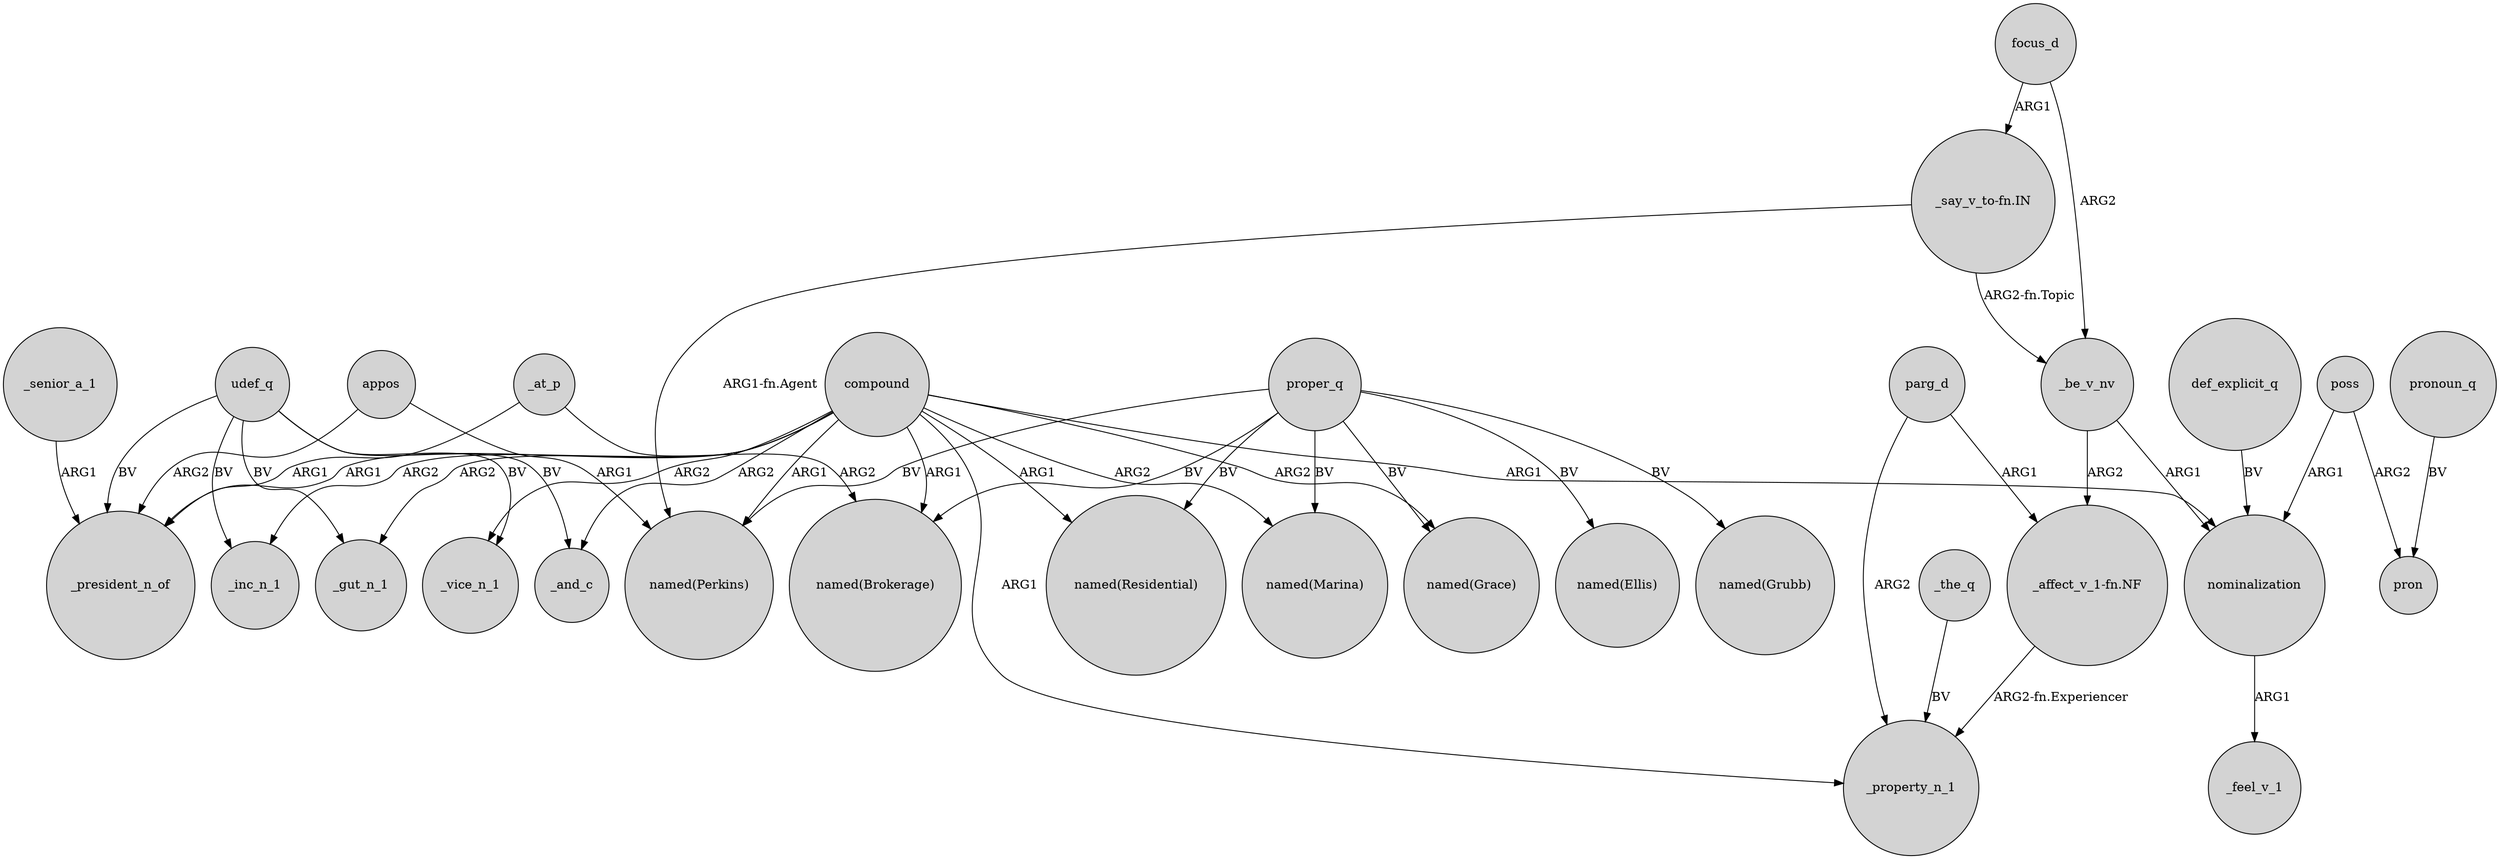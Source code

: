 digraph {
	node [shape=circle style=filled]
	compound -> _gut_n_1 [label=ARG2]
	compound -> _property_n_1 [label=ARG1]
	compound -> _vice_n_1 [label=ARG2]
	compound -> "named(Residential)" [label=ARG1]
	proper_q -> "named(Grubb)" [label=BV]
	udef_q -> _inc_n_1 [label=BV]
	proper_q -> "named(Brokerage)" [label=BV]
	poss -> pron [label=ARG2]
	_be_v_nv -> "_affect_v_1-fn.NF" [label=ARG2]
	"_say_v_to-fn.IN" -> "named(Perkins)" [label="ARG1-fn.Agent"]
	_senior_a_1 -> _president_n_of [label=ARG1]
	udef_q -> _gut_n_1 [label=BV]
	udef_q -> _vice_n_1 [label=BV]
	proper_q -> "named(Perkins)" [label=BV]
	poss -> nominalization [label=ARG1]
	proper_q -> "named(Marina)" [label=BV]
	proper_q -> "named(Grace)" [label=BV]
	parg_d -> _property_n_1 [label=ARG2]
	appos -> _president_n_of [label=ARG2]
	"_affect_v_1-fn.NF" -> _property_n_1 [label="ARG2-fn.Experiencer"]
	pronoun_q -> pron [label=BV]
	appos -> "named(Perkins)" [label=ARG1]
	compound -> "named(Brokerage)" [label=ARG1]
	compound -> _and_c [label=ARG2]
	_the_q -> _property_n_1 [label=BV]
	parg_d -> "_affect_v_1-fn.NF" [label=ARG1]
	udef_q -> _president_n_of [label=BV]
	compound -> _president_n_of [label=ARG1]
	_be_v_nv -> nominalization [label=ARG1]
	proper_q -> "named(Ellis)" [label=BV]
	focus_d -> _be_v_nv [label=ARG2]
	"_say_v_to-fn.IN" -> _be_v_nv [label="ARG2-fn.Topic"]
	compound -> "named(Grace)" [label=ARG2]
	_at_p -> _president_n_of [label=ARG1]
	compound -> "named(Perkins)" [label=ARG1]
	proper_q -> "named(Residential)" [label=BV]
	compound -> "named(Marina)" [label=ARG2]
	def_explicit_q -> nominalization [label=BV]
	_at_p -> "named(Brokerage)" [label=ARG2]
	udef_q -> _and_c [label=BV]
	compound -> nominalization [label=ARG1]
	nominalization -> _feel_v_1 [label=ARG1]
	compound -> _inc_n_1 [label=ARG2]
	focus_d -> "_say_v_to-fn.IN" [label=ARG1]
}
